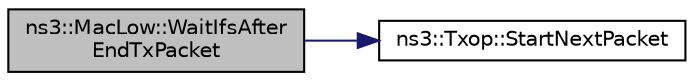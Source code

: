 digraph "ns3::MacLow::WaitIfsAfterEndTxPacket"
{
 // LATEX_PDF_SIZE
  edge [fontname="Helvetica",fontsize="10",labelfontname="Helvetica",labelfontsize="10"];
  node [fontname="Helvetica",fontsize="10",shape=record];
  rankdir="LR";
  Node1 [label="ns3::MacLow::WaitIfsAfter\lEndTxPacket",height=0.2,width=0.4,color="black", fillcolor="grey75", style="filled", fontcolor="black",tooltip="Event handler that is usually scheduled to fired at the appropriate time after sending a packet."];
  Node1 -> Node2 [color="midnightblue",fontsize="10",style="solid",fontname="Helvetica"];
  Node2 [label="ns3::Txop::StartNextPacket",height=0.2,width=0.4,color="black", fillcolor="white", style="filled",URL="$classns3_1_1_txop.html#ad17c1cd0826782cdd25838fcf8f546da",tooltip="Start transmission for the next packet if allowed by the TxopLimit."];
}
